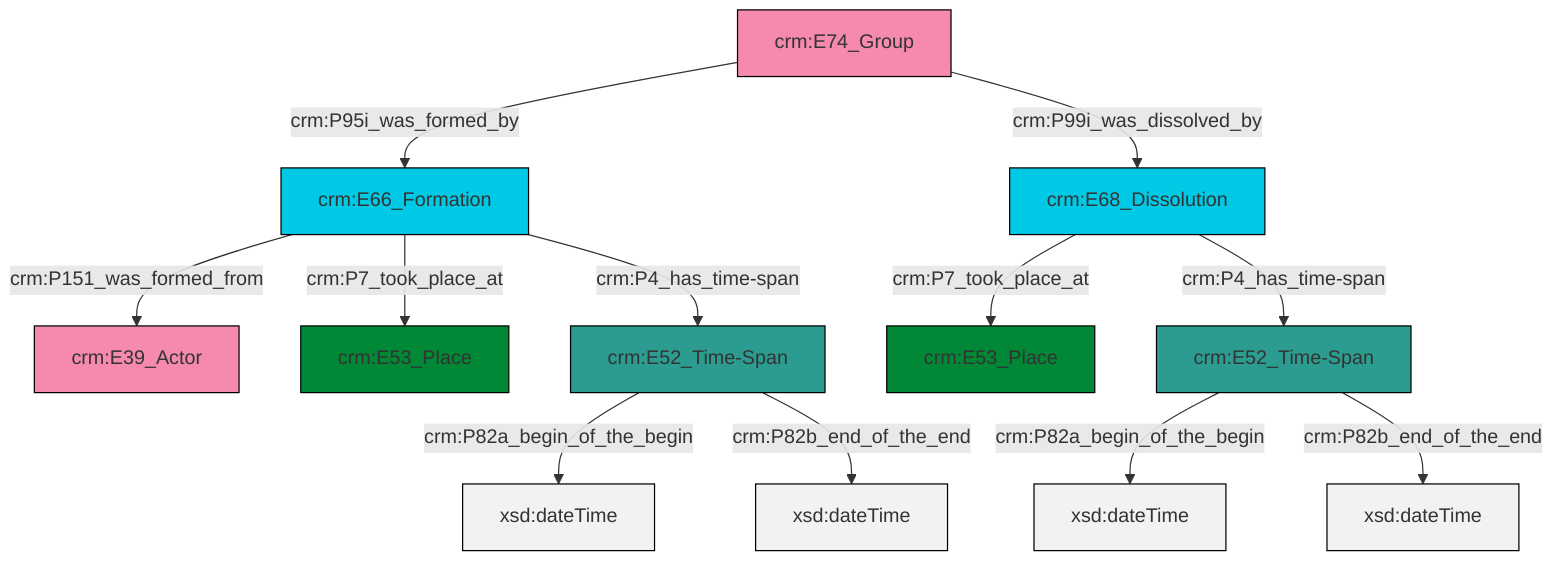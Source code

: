 graph TD
classDef Literal fill:#f2f2f2,stroke:#000000;
classDef CRM_Entity fill:#FFFFFF,stroke:#000000;
classDef Temporal_Entity fill:#00C9E6, stroke:#000000;
classDef Type fill:#E18312, stroke:#000000;
classDef Time-Span fill:#2C9C91, stroke:#000000;
classDef Appellation fill:#FFEB7F, stroke:#000000;
classDef Place fill:#008836, stroke:#000000;
classDef Persistent_Item fill:#B266B2, stroke:#000000;
classDef Conceptual_Object fill:#FFD700, stroke:#000000;
classDef Physical_Thing fill:#D2B48C, stroke:#000000;
classDef Actor fill:#f58aad, stroke:#000000;
classDef PC_Classes fill:#4ce600, stroke:#000000;
classDef Multi fill:#cccccc,stroke:#000000;

0["crm:E68_Dissolution"]:::Temporal_Entity -->|crm:P7_took_place_at| 1["crm:E53_Place"]:::Place
0["crm:E68_Dissolution"]:::Temporal_Entity -->|crm:P4_has_time-span| 3["crm:E52_Time-Span"]:::Time-Span
3["crm:E52_Time-Span"]:::Time-Span -->|crm:P82a_begin_of_the_begin| 4[xsd:dateTime]:::Literal
3["crm:E52_Time-Span"]:::Time-Span -->|crm:P82b_end_of_the_end| 5[xsd:dateTime]:::Literal
6["crm:E66_Formation"]:::Temporal_Entity -->|crm:P151_was_formed_from| 7["crm:E39_Actor"]:::Actor
10["crm:E74_Group"]:::Actor -->|crm:P95i_was_formed_by| 6["crm:E66_Formation"]:::Temporal_Entity
10["crm:E74_Group"]:::Actor -->|crm:P99i_was_dissolved_by| 0["crm:E68_Dissolution"]:::Temporal_Entity
6["crm:E66_Formation"]:::Temporal_Entity -->|crm:P7_took_place_at| 11["crm:E53_Place"]:::Place
6["crm:E66_Formation"]:::Temporal_Entity -->|crm:P4_has_time-span| 14["crm:E52_Time-Span"]:::Time-Span
14["crm:E52_Time-Span"]:::Time-Span -->|crm:P82a_begin_of_the_begin| 18[xsd:dateTime]:::Literal
14["crm:E52_Time-Span"]:::Time-Span -->|crm:P82b_end_of_the_end| 19[xsd:dateTime]:::Literal